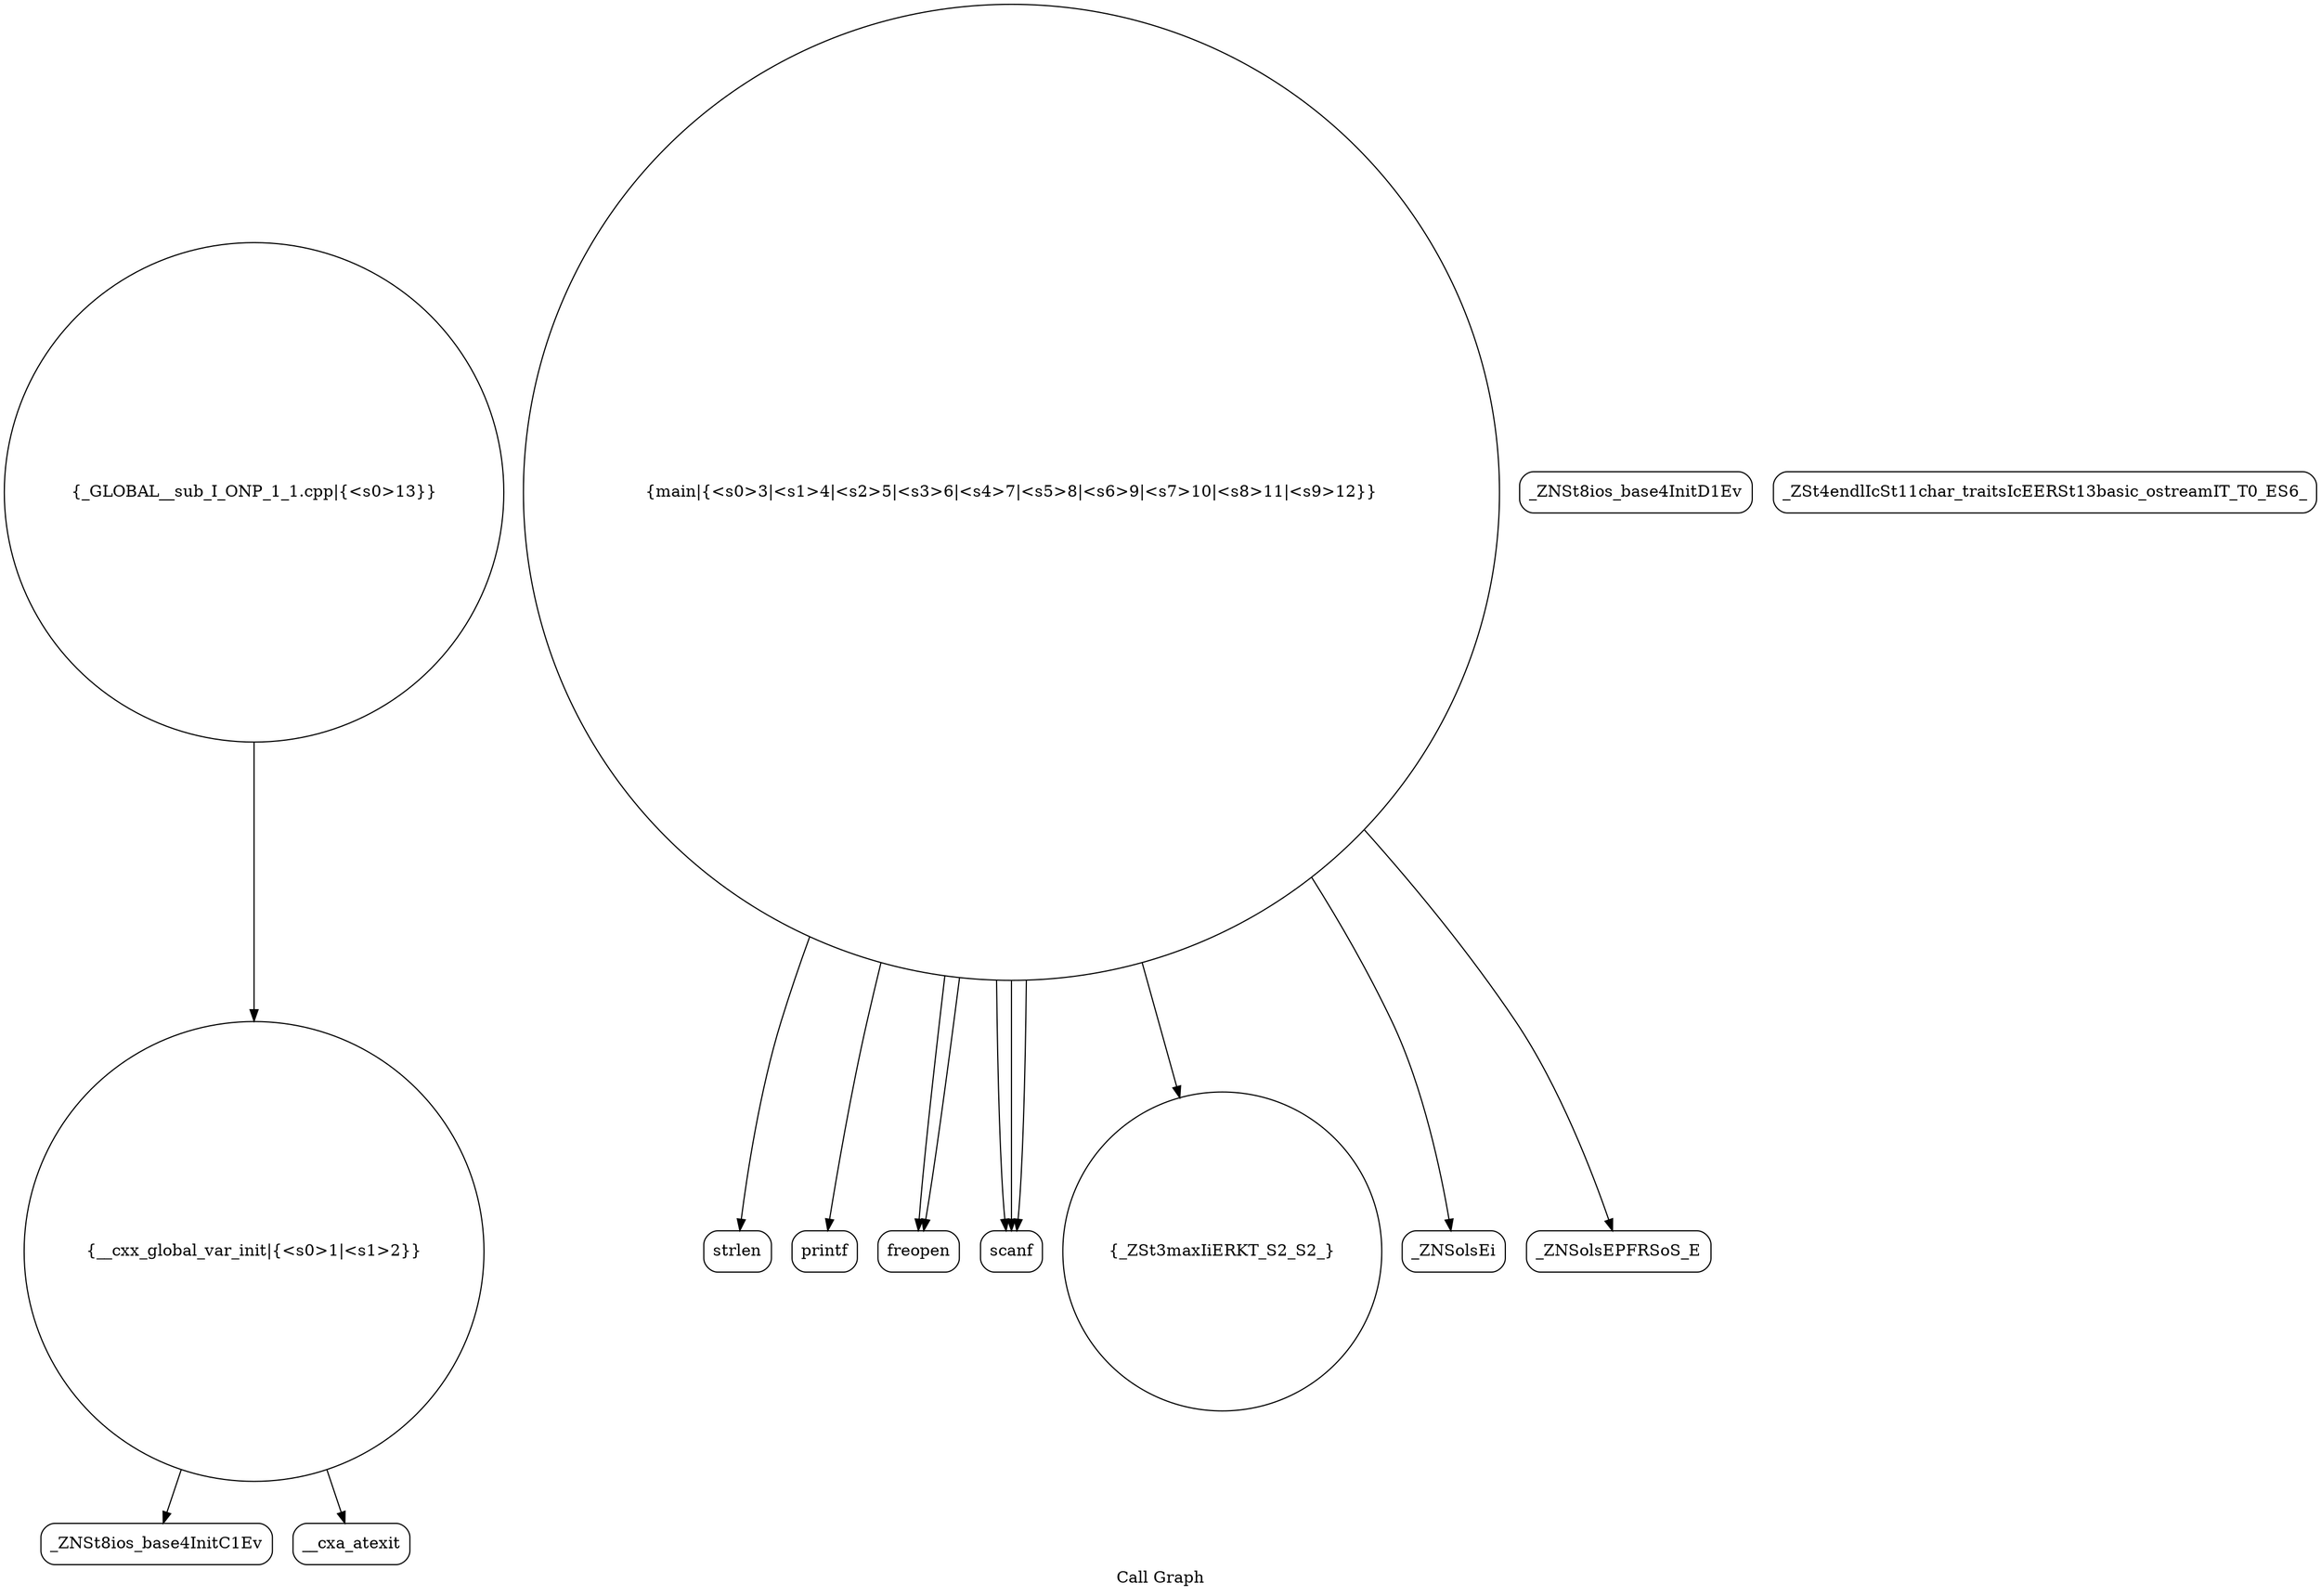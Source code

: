 digraph "Call Graph" {
	label="Call Graph";

	Node0x561a730260a0 [shape=record,shape=circle,label="{__cxx_global_var_init|{<s0>1|<s1>2}}"];
	Node0x561a730260a0:s0 -> Node0x561a73026530[color=black];
	Node0x561a730260a0:s1 -> Node0x561a73026630[color=black];
	Node0x561a73026830 [shape=record,shape=Mrecord,label="{strlen}"];
	Node0x561a730265b0 [shape=record,shape=Mrecord,label="{_ZNSt8ios_base4InitD1Ev}"];
	Node0x561a73026930 [shape=record,shape=Mrecord,label="{printf}"];
	Node0x561a730266b0 [shape=record,shape=circle,label="{main|{<s0>3|<s1>4|<s2>5|<s3>6|<s4>7|<s5>8|<s6>9|<s7>10|<s8>11|<s9>12}}"];
	Node0x561a730266b0:s0 -> Node0x561a73026730[color=black];
	Node0x561a730266b0:s1 -> Node0x561a73026730[color=black];
	Node0x561a730266b0:s2 -> Node0x561a730267b0[color=black];
	Node0x561a730266b0:s3 -> Node0x561a730267b0[color=black];
	Node0x561a730266b0:s4 -> Node0x561a730267b0[color=black];
	Node0x561a730266b0:s5 -> Node0x561a73026830[color=black];
	Node0x561a730266b0:s6 -> Node0x561a730268b0[color=black];
	Node0x561a730266b0:s7 -> Node0x561a73026930[color=black];
	Node0x561a730266b0:s8 -> Node0x561a730269b0[color=black];
	Node0x561a730266b0:s9 -> Node0x561a73026a30[color=black];
	Node0x561a73026a30 [shape=record,shape=Mrecord,label="{_ZNSolsEPFRSoS_E}"];
	Node0x561a730267b0 [shape=record,shape=Mrecord,label="{scanf}"];
	Node0x561a73026b30 [shape=record,shape=circle,label="{_GLOBAL__sub_I_ONP_1_1.cpp|{<s0>13}}"];
	Node0x561a73026b30:s0 -> Node0x561a730260a0[color=black];
	Node0x561a73026530 [shape=record,shape=Mrecord,label="{_ZNSt8ios_base4InitC1Ev}"];
	Node0x561a730268b0 [shape=record,shape=circle,label="{_ZSt3maxIiERKT_S2_S2_}"];
	Node0x561a73026630 [shape=record,shape=Mrecord,label="{__cxa_atexit}"];
	Node0x561a730269b0 [shape=record,shape=Mrecord,label="{_ZNSolsEi}"];
	Node0x561a73026730 [shape=record,shape=Mrecord,label="{freopen}"];
	Node0x561a73026ab0 [shape=record,shape=Mrecord,label="{_ZSt4endlIcSt11char_traitsIcEERSt13basic_ostreamIT_T0_ES6_}"];
}
